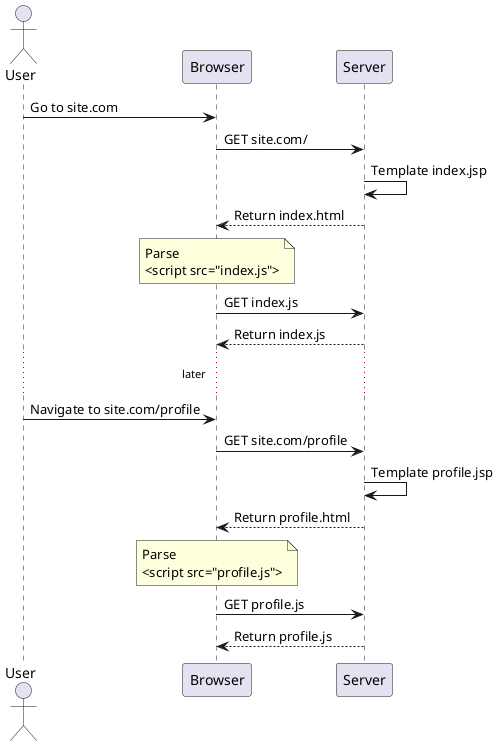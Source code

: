 @startuml

actor User

User -> Browser : Go to site.com
Browser -> Server: GET site.com/

Server -> Server: Template index.jsp
Server --> Browser: Return index.html

note over Browser: Parse\n<script src="index.js">

Browser -> Server: GET index.js
Server --> Browser: Return index.js

... later ...

User -> Browser : Navigate to site.com/profile
Browser -> Server: GET site.com/profile

Server -> Server: Template profile.jsp
Server --> Browser: Return profile.html

note over Browser: Parse\n<script src="profile.js">

Browser -> Server: GET profile.js
Server --> Browser: Return profile.js

@enduml
